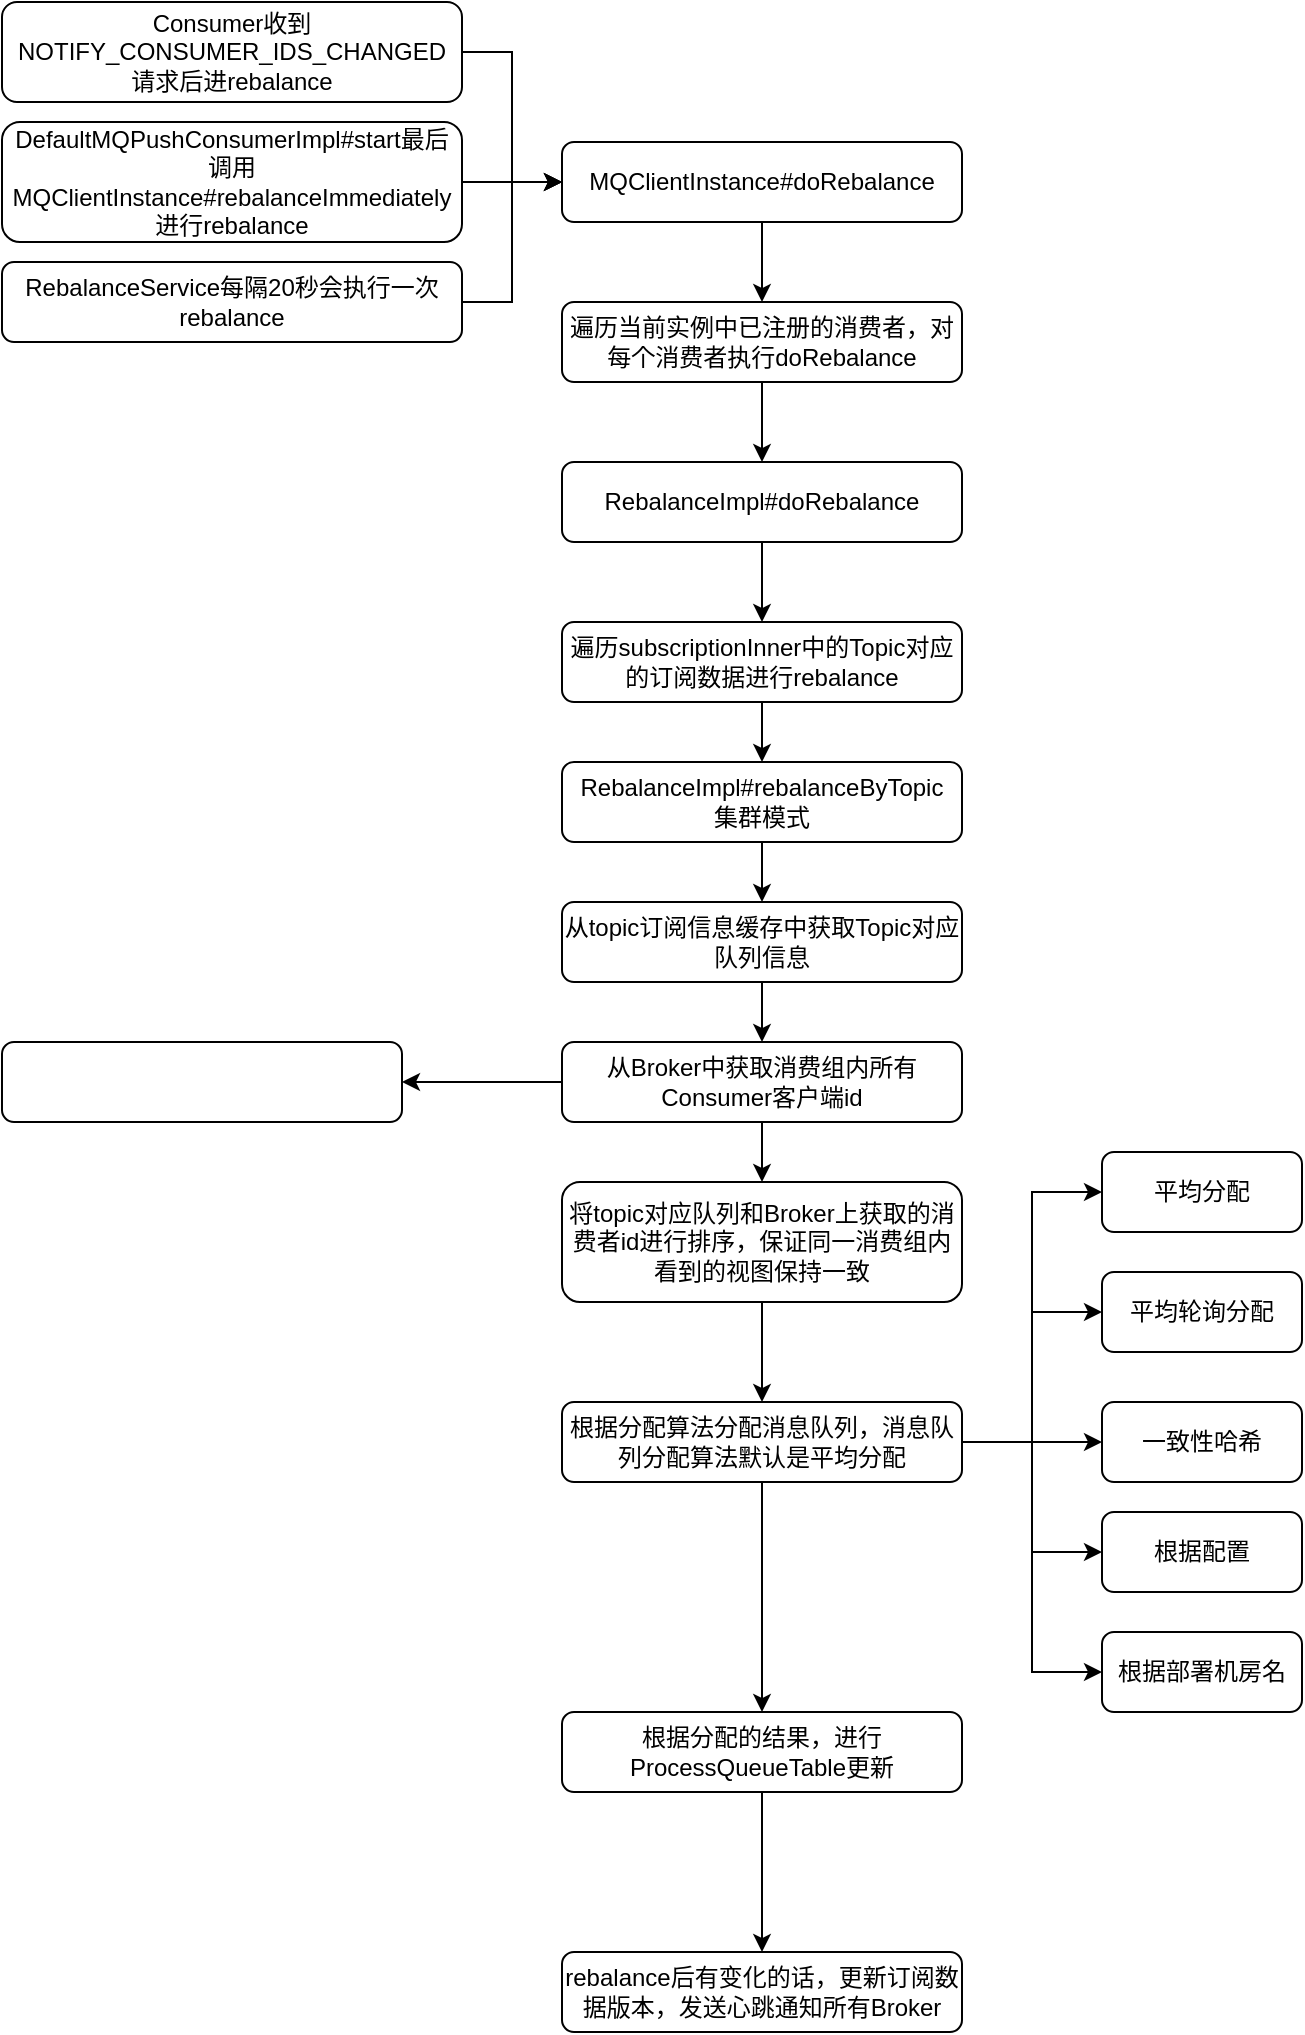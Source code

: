 <mxfile version="12.9.9" type="device"><diagram id="C5RBs43oDa-KdzZeNtuy" name="Page-1"><mxGraphModel dx="868" dy="521" grid="1" gridSize="10" guides="1" tooltips="1" connect="1" arrows="1" fold="1" page="1" pageScale="1" pageWidth="827" pageHeight="1169" math="0" shadow="0"><root><mxCell id="WIyWlLk6GJQsqaUBKTNV-0"/><mxCell id="WIyWlLk6GJQsqaUBKTNV-1" parent="WIyWlLk6GJQsqaUBKTNV-0"/><mxCell id="kP-ccl8qXI2s-ekmCmYE-8" value="" style="edgeStyle=orthogonalEdgeStyle;rounded=0;orthogonalLoop=1;jettySize=auto;html=1;" edge="1" parent="WIyWlLk6GJQsqaUBKTNV-1" source="WIyWlLk6GJQsqaUBKTNV-3" target="kP-ccl8qXI2s-ekmCmYE-7"><mxGeometry relative="1" as="geometry"/></mxCell><mxCell id="WIyWlLk6GJQsqaUBKTNV-3" value="MQClientInstance#doRebalance" style="rounded=1;whiteSpace=wrap;html=1;fontSize=12;glass=0;strokeWidth=1;shadow=0;" parent="WIyWlLk6GJQsqaUBKTNV-1" vertex="1"><mxGeometry x="300" y="80" width="200" height="40" as="geometry"/></mxCell><mxCell id="kP-ccl8qXI2s-ekmCmYE-10" value="" style="edgeStyle=orthogonalEdgeStyle;rounded=0;orthogonalLoop=1;jettySize=auto;html=1;" edge="1" parent="WIyWlLk6GJQsqaUBKTNV-1" source="kP-ccl8qXI2s-ekmCmYE-7" target="kP-ccl8qXI2s-ekmCmYE-9"><mxGeometry relative="1" as="geometry"/></mxCell><mxCell id="kP-ccl8qXI2s-ekmCmYE-7" value="遍历当前实例中已注册的消费者，对每个消费者执行doRebalance" style="rounded=1;whiteSpace=wrap;html=1;fontSize=12;glass=0;strokeWidth=1;shadow=0;" vertex="1" parent="WIyWlLk6GJQsqaUBKTNV-1"><mxGeometry x="300" y="160" width="200" height="40" as="geometry"/></mxCell><mxCell id="kP-ccl8qXI2s-ekmCmYE-12" value="" style="edgeStyle=orthogonalEdgeStyle;rounded=0;orthogonalLoop=1;jettySize=auto;html=1;" edge="1" parent="WIyWlLk6GJQsqaUBKTNV-1" source="kP-ccl8qXI2s-ekmCmYE-9" target="kP-ccl8qXI2s-ekmCmYE-11"><mxGeometry relative="1" as="geometry"/></mxCell><mxCell id="kP-ccl8qXI2s-ekmCmYE-9" value="RebalanceImpl#doRebalance" style="rounded=1;whiteSpace=wrap;html=1;fontSize=12;glass=0;strokeWidth=1;shadow=0;" vertex="1" parent="WIyWlLk6GJQsqaUBKTNV-1"><mxGeometry x="300" y="240" width="200" height="40" as="geometry"/></mxCell><mxCell id="kP-ccl8qXI2s-ekmCmYE-14" value="" style="edgeStyle=orthogonalEdgeStyle;rounded=0;orthogonalLoop=1;jettySize=auto;html=1;" edge="1" parent="WIyWlLk6GJQsqaUBKTNV-1" source="kP-ccl8qXI2s-ekmCmYE-11" target="kP-ccl8qXI2s-ekmCmYE-13"><mxGeometry relative="1" as="geometry"/></mxCell><mxCell id="kP-ccl8qXI2s-ekmCmYE-11" value="遍历subscriptionInner中的Topic对应的订阅数据进行rebalance" style="rounded=1;whiteSpace=wrap;html=1;fontSize=12;glass=0;strokeWidth=1;shadow=0;" vertex="1" parent="WIyWlLk6GJQsqaUBKTNV-1"><mxGeometry x="300" y="320" width="200" height="40" as="geometry"/></mxCell><mxCell id="kP-ccl8qXI2s-ekmCmYE-16" value="" style="edgeStyle=orthogonalEdgeStyle;rounded=0;orthogonalLoop=1;jettySize=auto;html=1;" edge="1" parent="WIyWlLk6GJQsqaUBKTNV-1" source="kP-ccl8qXI2s-ekmCmYE-13" target="kP-ccl8qXI2s-ekmCmYE-15"><mxGeometry relative="1" as="geometry"/></mxCell><mxCell id="kP-ccl8qXI2s-ekmCmYE-13" value="RebalanceImpl#rebalanceByTopic&lt;br&gt;集群模式" style="rounded=1;whiteSpace=wrap;html=1;fontSize=12;glass=0;strokeWidth=1;shadow=0;" vertex="1" parent="WIyWlLk6GJQsqaUBKTNV-1"><mxGeometry x="300" y="390" width="200" height="40" as="geometry"/></mxCell><mxCell id="kP-ccl8qXI2s-ekmCmYE-18" value="" style="edgeStyle=orthogonalEdgeStyle;rounded=0;orthogonalLoop=1;jettySize=auto;html=1;" edge="1" parent="WIyWlLk6GJQsqaUBKTNV-1" source="kP-ccl8qXI2s-ekmCmYE-15" target="kP-ccl8qXI2s-ekmCmYE-17"><mxGeometry relative="1" as="geometry"/></mxCell><mxCell id="kP-ccl8qXI2s-ekmCmYE-15" value="从topic订阅信息缓存中获取Topic对应队列信息" style="rounded=1;whiteSpace=wrap;html=1;fontSize=12;glass=0;strokeWidth=1;shadow=0;" vertex="1" parent="WIyWlLk6GJQsqaUBKTNV-1"><mxGeometry x="300" y="460" width="200" height="40" as="geometry"/></mxCell><mxCell id="kP-ccl8qXI2s-ekmCmYE-20" value="" style="edgeStyle=orthogonalEdgeStyle;rounded=0;orthogonalLoop=1;jettySize=auto;html=1;" edge="1" parent="WIyWlLk6GJQsqaUBKTNV-1" source="kP-ccl8qXI2s-ekmCmYE-17" target="kP-ccl8qXI2s-ekmCmYE-19"><mxGeometry relative="1" as="geometry"/></mxCell><mxCell id="kP-ccl8qXI2s-ekmCmYE-22" value="" style="edgeStyle=orthogonalEdgeStyle;rounded=0;orthogonalLoop=1;jettySize=auto;html=1;" edge="1" parent="WIyWlLk6GJQsqaUBKTNV-1" source="kP-ccl8qXI2s-ekmCmYE-17" target="kP-ccl8qXI2s-ekmCmYE-21"><mxGeometry relative="1" as="geometry"/></mxCell><mxCell id="kP-ccl8qXI2s-ekmCmYE-17" value="从Broker中获取消费组内所有Consumer客户端id" style="rounded=1;whiteSpace=wrap;html=1;fontSize=12;glass=0;strokeWidth=1;shadow=0;" vertex="1" parent="WIyWlLk6GJQsqaUBKTNV-1"><mxGeometry x="300" y="530" width="200" height="40" as="geometry"/></mxCell><mxCell id="kP-ccl8qXI2s-ekmCmYE-24" value="" style="edgeStyle=orthogonalEdgeStyle;rounded=0;orthogonalLoop=1;jettySize=auto;html=1;" edge="1" parent="WIyWlLk6GJQsqaUBKTNV-1" source="kP-ccl8qXI2s-ekmCmYE-21" target="kP-ccl8qXI2s-ekmCmYE-23"><mxGeometry relative="1" as="geometry"/></mxCell><mxCell id="kP-ccl8qXI2s-ekmCmYE-21" value="将topic对应队列和Broker上获取的消费者id进行排序，保证同一消费组内看到的视图保持一致" style="rounded=1;whiteSpace=wrap;html=1;fontSize=12;glass=0;strokeWidth=1;shadow=0;" vertex="1" parent="WIyWlLk6GJQsqaUBKTNV-1"><mxGeometry x="300" y="600" width="200" height="60" as="geometry"/></mxCell><mxCell id="kP-ccl8qXI2s-ekmCmYE-33" style="edgeStyle=orthogonalEdgeStyle;rounded=0;orthogonalLoop=1;jettySize=auto;html=1;entryX=0;entryY=0.5;entryDx=0;entryDy=0;" edge="1" parent="WIyWlLk6GJQsqaUBKTNV-1" source="kP-ccl8qXI2s-ekmCmYE-23" target="kP-ccl8qXI2s-ekmCmYE-27"><mxGeometry relative="1" as="geometry"/></mxCell><mxCell id="kP-ccl8qXI2s-ekmCmYE-34" style="edgeStyle=orthogonalEdgeStyle;rounded=0;orthogonalLoop=1;jettySize=auto;html=1;entryX=0;entryY=0.5;entryDx=0;entryDy=0;" edge="1" parent="WIyWlLk6GJQsqaUBKTNV-1" source="kP-ccl8qXI2s-ekmCmYE-23" target="kP-ccl8qXI2s-ekmCmYE-29"><mxGeometry relative="1" as="geometry"/></mxCell><mxCell id="kP-ccl8qXI2s-ekmCmYE-35" style="edgeStyle=orthogonalEdgeStyle;rounded=0;orthogonalLoop=1;jettySize=auto;html=1;entryX=0;entryY=0.5;entryDx=0;entryDy=0;" edge="1" parent="WIyWlLk6GJQsqaUBKTNV-1" source="kP-ccl8qXI2s-ekmCmYE-23" target="kP-ccl8qXI2s-ekmCmYE-30"><mxGeometry relative="1" as="geometry"/></mxCell><mxCell id="kP-ccl8qXI2s-ekmCmYE-36" style="edgeStyle=orthogonalEdgeStyle;rounded=0;orthogonalLoop=1;jettySize=auto;html=1;entryX=0;entryY=0.5;entryDx=0;entryDy=0;" edge="1" parent="WIyWlLk6GJQsqaUBKTNV-1" source="kP-ccl8qXI2s-ekmCmYE-23" target="kP-ccl8qXI2s-ekmCmYE-31"><mxGeometry relative="1" as="geometry"/></mxCell><mxCell id="kP-ccl8qXI2s-ekmCmYE-37" style="edgeStyle=orthogonalEdgeStyle;rounded=0;orthogonalLoop=1;jettySize=auto;html=1;entryX=0;entryY=0.5;entryDx=0;entryDy=0;" edge="1" parent="WIyWlLk6GJQsqaUBKTNV-1" source="kP-ccl8qXI2s-ekmCmYE-23" target="kP-ccl8qXI2s-ekmCmYE-32"><mxGeometry relative="1" as="geometry"/></mxCell><mxCell id="kP-ccl8qXI2s-ekmCmYE-39" value="" style="edgeStyle=orthogonalEdgeStyle;rounded=0;orthogonalLoop=1;jettySize=auto;html=1;" edge="1" parent="WIyWlLk6GJQsqaUBKTNV-1" source="kP-ccl8qXI2s-ekmCmYE-23" target="kP-ccl8qXI2s-ekmCmYE-38"><mxGeometry relative="1" as="geometry"/></mxCell><mxCell id="kP-ccl8qXI2s-ekmCmYE-23" value="根据分配算法分配消息队列，消息队列分配算法默认是平均分配" style="rounded=1;whiteSpace=wrap;html=1;fontSize=12;glass=0;strokeWidth=1;shadow=0;" vertex="1" parent="WIyWlLk6GJQsqaUBKTNV-1"><mxGeometry x="300" y="710" width="200" height="40" as="geometry"/></mxCell><mxCell id="kP-ccl8qXI2s-ekmCmYE-41" value="" style="edgeStyle=orthogonalEdgeStyle;rounded=0;orthogonalLoop=1;jettySize=auto;html=1;" edge="1" parent="WIyWlLk6GJQsqaUBKTNV-1" source="kP-ccl8qXI2s-ekmCmYE-38" target="kP-ccl8qXI2s-ekmCmYE-40"><mxGeometry relative="1" as="geometry"/></mxCell><mxCell id="kP-ccl8qXI2s-ekmCmYE-38" value="根据分配的结果，进行ProcessQueueTable更新" style="rounded=1;whiteSpace=wrap;html=1;fontSize=12;glass=0;strokeWidth=1;shadow=0;" vertex="1" parent="WIyWlLk6GJQsqaUBKTNV-1"><mxGeometry x="300" y="865" width="200" height="40" as="geometry"/></mxCell><mxCell id="kP-ccl8qXI2s-ekmCmYE-40" value="rebalance后有变化的话，更新订阅数据版本，发送心跳通知所有Broker" style="rounded=1;whiteSpace=wrap;html=1;fontSize=12;glass=0;strokeWidth=1;shadow=0;" vertex="1" parent="WIyWlLk6GJQsqaUBKTNV-1"><mxGeometry x="300" y="985" width="200" height="40" as="geometry"/></mxCell><mxCell id="kP-ccl8qXI2s-ekmCmYE-27" value="平均分配" style="rounded=1;whiteSpace=wrap;html=1;fontSize=12;glass=0;strokeWidth=1;shadow=0;" vertex="1" parent="WIyWlLk6GJQsqaUBKTNV-1"><mxGeometry x="570" y="585" width="100" height="40" as="geometry"/></mxCell><mxCell id="kP-ccl8qXI2s-ekmCmYE-19" value="" style="rounded=1;whiteSpace=wrap;html=1;fontSize=12;glass=0;strokeWidth=1;shadow=0;" vertex="1" parent="WIyWlLk6GJQsqaUBKTNV-1"><mxGeometry x="20" y="530" width="200" height="40" as="geometry"/></mxCell><mxCell id="kP-ccl8qXI2s-ekmCmYE-5" style="edgeStyle=orthogonalEdgeStyle;rounded=0;orthogonalLoop=1;jettySize=auto;html=1;" edge="1" parent="WIyWlLk6GJQsqaUBKTNV-1" source="kP-ccl8qXI2s-ekmCmYE-0"><mxGeometry relative="1" as="geometry"><mxPoint x="300" y="100" as="targetPoint"/></mxGeometry></mxCell><mxCell id="kP-ccl8qXI2s-ekmCmYE-0" value="DefaultMQPushConsumerImpl#start最后调用&lt;br&gt;MQClientInstance#rebalanceImmediately&lt;br&gt;进行rebalance" style="rounded=1;whiteSpace=wrap;html=1;fontSize=12;glass=0;strokeWidth=1;shadow=0;" vertex="1" parent="WIyWlLk6GJQsqaUBKTNV-1"><mxGeometry x="20" y="70" width="230" height="60" as="geometry"/></mxCell><mxCell id="kP-ccl8qXI2s-ekmCmYE-6" style="edgeStyle=orthogonalEdgeStyle;rounded=0;orthogonalLoop=1;jettySize=auto;html=1;entryX=0;entryY=0.5;entryDx=0;entryDy=0;" edge="1" parent="WIyWlLk6GJQsqaUBKTNV-1" source="kP-ccl8qXI2s-ekmCmYE-1" target="WIyWlLk6GJQsqaUBKTNV-3"><mxGeometry relative="1" as="geometry"/></mxCell><mxCell id="kP-ccl8qXI2s-ekmCmYE-1" value="RebalanceService每隔20秒会执行一次rebalance" style="rounded=1;whiteSpace=wrap;html=1;fontSize=12;glass=0;strokeWidth=1;shadow=0;" vertex="1" parent="WIyWlLk6GJQsqaUBKTNV-1"><mxGeometry x="20" y="140" width="230" height="40" as="geometry"/></mxCell><mxCell id="kP-ccl8qXI2s-ekmCmYE-4" style="edgeStyle=orthogonalEdgeStyle;rounded=0;orthogonalLoop=1;jettySize=auto;html=1;entryX=0;entryY=0.5;entryDx=0;entryDy=0;" edge="1" parent="WIyWlLk6GJQsqaUBKTNV-1" source="kP-ccl8qXI2s-ekmCmYE-2" target="WIyWlLk6GJQsqaUBKTNV-3"><mxGeometry relative="1" as="geometry"/></mxCell><mxCell id="kP-ccl8qXI2s-ekmCmYE-2" value="Consumer收到&lt;br&gt;NOTIFY_CONSUMER_IDS_CHANGED&lt;br&gt;请求后进rebalance" style="rounded=1;whiteSpace=wrap;html=1;fontSize=12;glass=0;strokeWidth=1;shadow=0;" vertex="1" parent="WIyWlLk6GJQsqaUBKTNV-1"><mxGeometry x="20" y="10" width="230" height="50" as="geometry"/></mxCell><mxCell id="kP-ccl8qXI2s-ekmCmYE-29" value="平均轮询分配" style="rounded=1;whiteSpace=wrap;html=1;fontSize=12;glass=0;strokeWidth=1;shadow=0;" vertex="1" parent="WIyWlLk6GJQsqaUBKTNV-1"><mxGeometry x="570" y="645" width="100" height="40" as="geometry"/></mxCell><mxCell id="kP-ccl8qXI2s-ekmCmYE-30" value="一致性哈希" style="rounded=1;whiteSpace=wrap;html=1;fontSize=12;glass=0;strokeWidth=1;shadow=0;" vertex="1" parent="WIyWlLk6GJQsqaUBKTNV-1"><mxGeometry x="570" y="710" width="100" height="40" as="geometry"/></mxCell><mxCell id="kP-ccl8qXI2s-ekmCmYE-31" value="根据配置" style="rounded=1;whiteSpace=wrap;html=1;fontSize=12;glass=0;strokeWidth=1;shadow=0;" vertex="1" parent="WIyWlLk6GJQsqaUBKTNV-1"><mxGeometry x="570" y="765" width="100" height="40" as="geometry"/></mxCell><mxCell id="kP-ccl8qXI2s-ekmCmYE-32" value="根据部署机房名" style="rounded=1;whiteSpace=wrap;html=1;fontSize=12;glass=0;strokeWidth=1;shadow=0;" vertex="1" parent="WIyWlLk6GJQsqaUBKTNV-1"><mxGeometry x="570" y="825" width="100" height="40" as="geometry"/></mxCell></root></mxGraphModel></diagram></mxfile>
